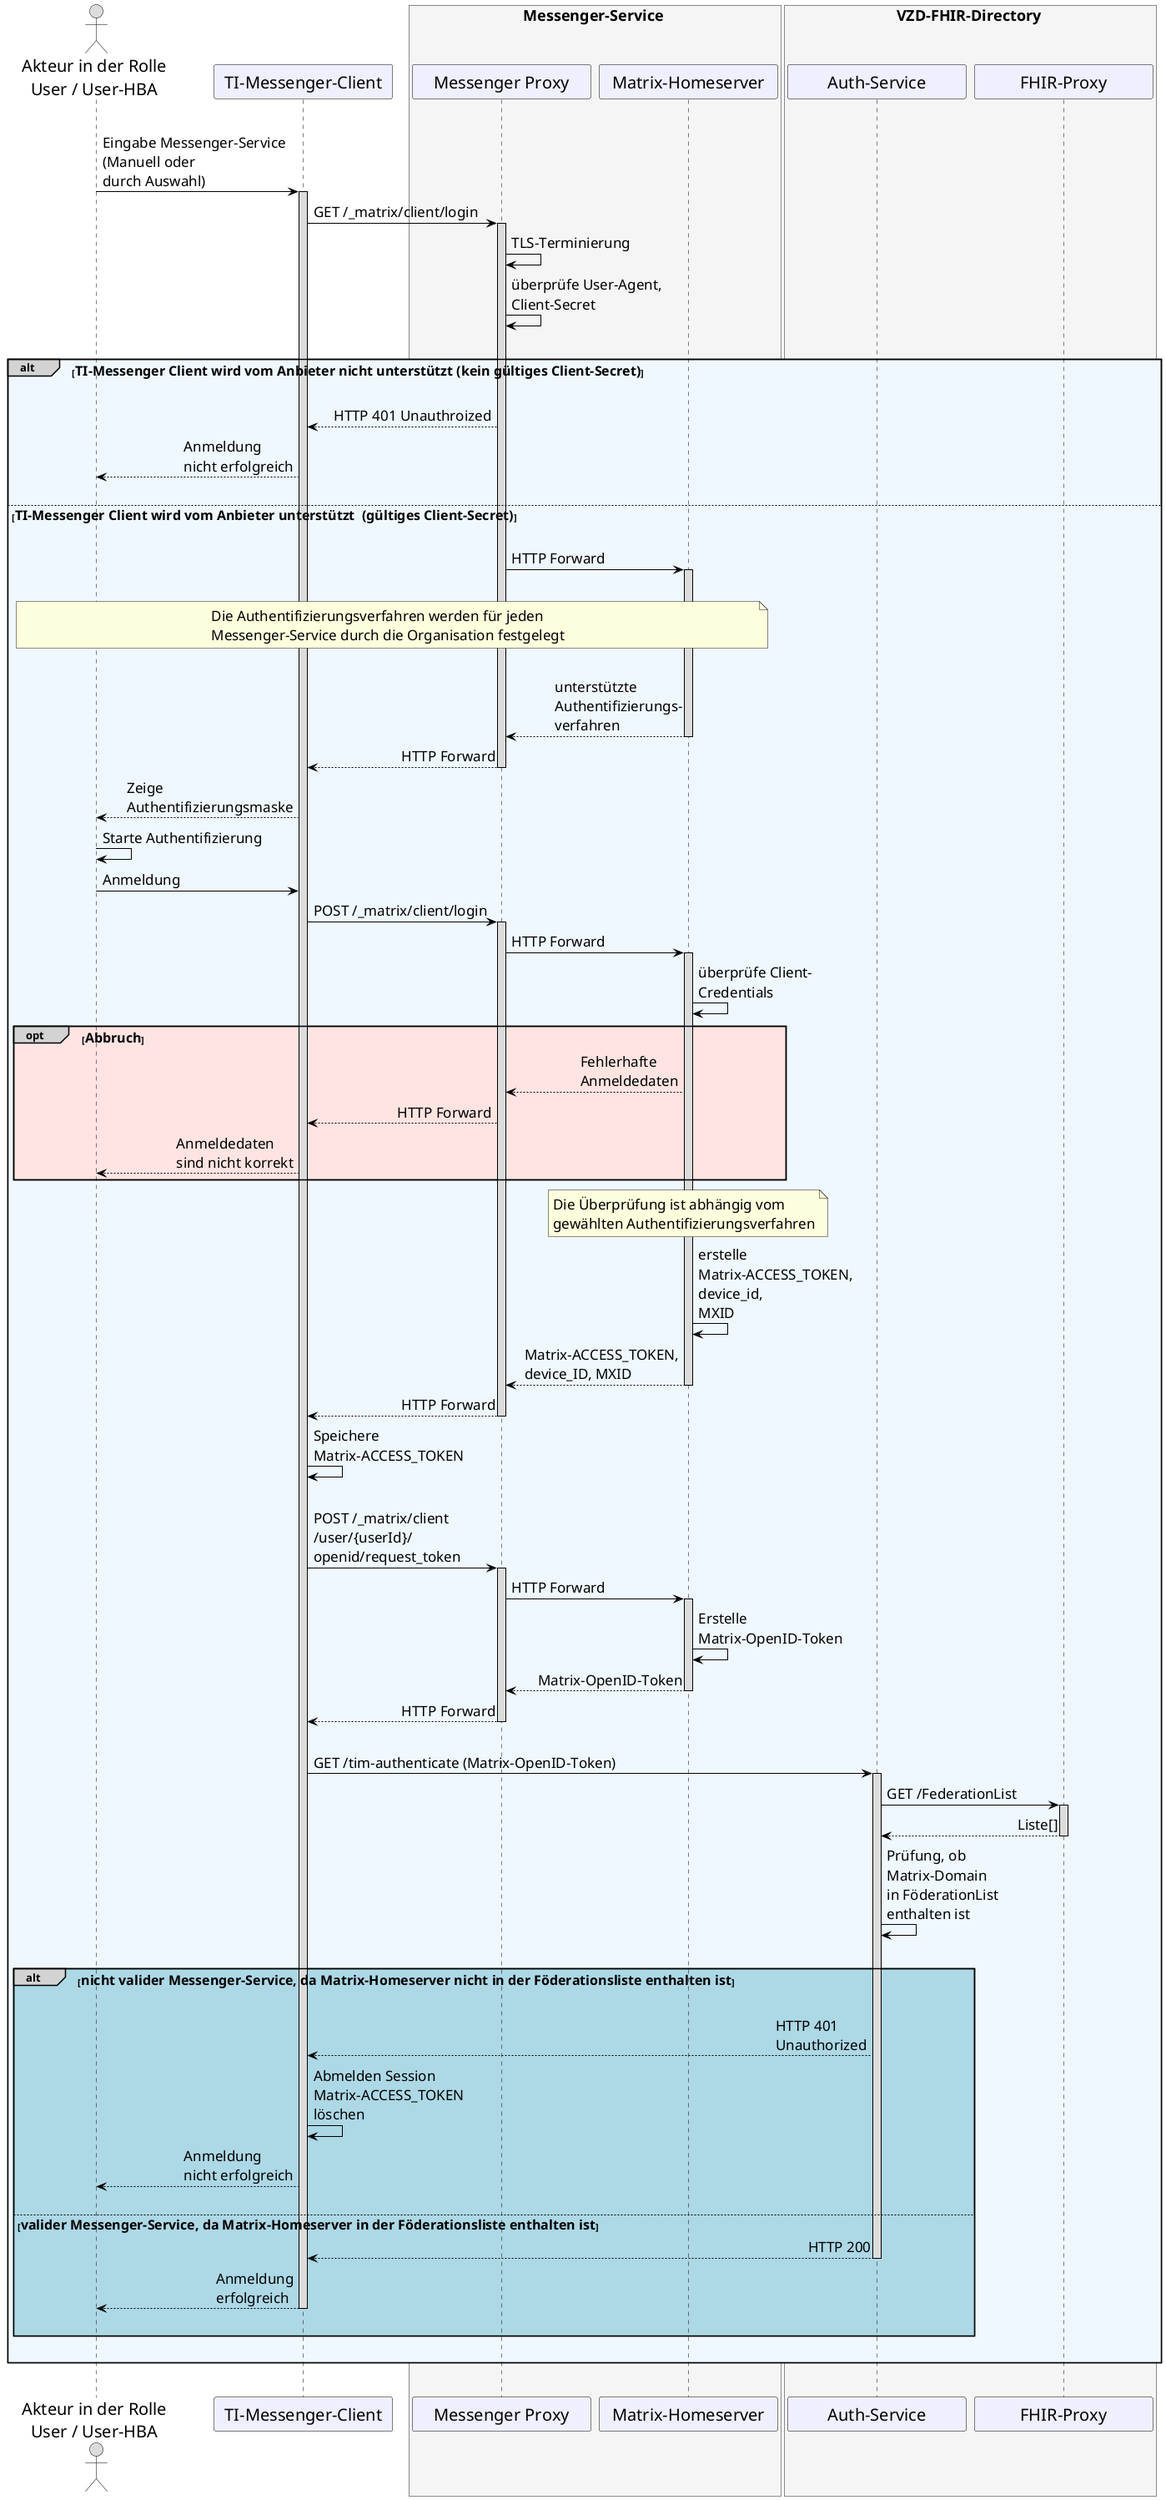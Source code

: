 /' 
# TI-Messenger 1.1
# TI-Messenger-Dienst
# UC - 10057
# Sequence Diagram
# Name: Anmeldung eines Akteurs am Messenger-Service
'/

@startuml
skinparam sequenceMessageAlign direction
skinparam minClassWidth 200
skinparam BoxPadding 1
skinparam sequenceReferenceHeaderBackgroundColor palegreen
scale max 2048 width

skinparam sequence {
ArrowColor black
ArrowFontSize 17
ActorBorderColor black
LifeLineBorderColor black
LifeLineBackgroundColor Gainsboro

ParticipantBorderColor Motivation
ParticipantBackgroundColor Motivation
ParticipantFontName Impact
ParticipantFontSize 20
ParticipantFontColor black
ParticipantBorderColor Black
ParticipantBackgroundColor MOTIVATION

ActorBackgroundColor Gainsboro
ActorFontColor black
ActorFontSize 20
ActorFontName Aapex
}
    actor U as "Akteur in der Rolle\nUser / User-HBA"
    participant C as "TI-Messenger-Client"
    box <size:18>Messenger-Service</size> #WhiteSmoke
      participant MP as "Messenger Proxy"
      participant MH as "Matrix-Homeserver"
    end box
    box <size:18>VZD-FHIR-Directory</size> #WhiteSmoke
      participant Auth as "Auth-Service"
      participant FP as "FHIR-Proxy"
    end box

|||
  U->C: Eingabe Messenger-Service \n(Manuell oder \ndurch Auswahl)
    Activate C
  C->MP: GET /_matrix/client/login
    Activate MP
  MP->MP: TLS-Terminierung
  MP->MP: überprüfe User-Agent, \nClient-Secret

|||
alt#LightGrey #AliceBlue <size:16>TI-Messenger Client wird vom Anbieter nicht unterstützt (kein gültiges Client-Secret)</size>
|||  

  MP-->C: HTTP 401 Unauthroized
  C-->U: Anmeldung \nnicht erfolgreich
  
    |||  
    else <size:16>TI-Messenger Client wird vom Anbieter unterstützt  (gültiges Client-Secret)</size>
    |||

  MP->MH: HTTP Forward
   Activate MH

|||
note over U, MH: <size:17>Die Authentifizierungsverfahren werden für jeden \n<size:17>Messenger-Service durch die Organisation festgelegt</size>
|||

  MH-->MP: unterstützte \nAuthentifizierungs-\nverfahren
    Deactivate MH
  MP-->C: HTTP Forward
    Deactivate MP
  C-->U: Zeige \nAuthentifizierungsmaske
  U->U: Starte Authentifizierung
  U->C: Anmeldung
  C->MP: POST /_matrix/client/login
    Activate MP

    
    MP->MH: HTTP Forward
      Activate MH
    MH->MH: überprüfe Client-\nCredentials
    opt#LightGrey #MistyRose <size:16>Abbruch</size>
      MH-->MP:Fehlerhafte \nAnmeldedaten 
      MP-->C: HTTP Forward
      C-->U: Anmeldedaten \nsind nicht korrekt
    end
    
    note over MH, MH: <size:17>Die Überprüfung ist abhängig vom \n<size:17>gewählten Authentifizierungsverfahren</size>
    
    MH->MH: erstelle \nMatrix-ACCESS_TOKEN, \ndevice_id, \nMXID
    MH-->MP: Matrix-ACCESS_TOKEN, \ndevice_ID, MXID
      Deactivate MH
    MP-->C: HTTP Forward
      Deactivate MP
    C->C: Speichere \nMatrix-ACCESS_TOKEN
    
    |||
    C->MP: POST /_matrix/client\n/user/{userId}/\nopenid/request_token
      Activate MP
    MP->MH: HTTP Forward
      Activate MH
    MH->MH: Erstelle \nMatrix-OpenID-Token
    MH-->MP: Matrix-OpenID-Token
      Deactivate MH
    MP-->C: HTTP Forward
      Deactivate MP
    
    |||
    C->Auth: GET /tim-authenticate (Matrix-OpenID-Token)
      Activate Auth
    Auth->FP: GET /FederationList
      Activate FP
    FP-->Auth: Liste[]
      Deactivate FP
    Auth->Auth: Prüfung, ob \nMatrix-Domain \nin FöderationList \nenthalten ist

      |||
      alt#LightGrey #LightBlue <size:16>nicht valider Messenger-Service, da Matrix-Homeserver nicht in der Föderationsliste enthalten ist</size>
      |||  

        Auth-->C: HTTP 401 \nUnauthorized 
          Deactivate FP
        C->C: Abmelden Session \nMatrix-ACCESS_TOKEN \nlöschen
        C-->U: Anmeldung \nnicht erfolgreich
        
        |||
        else <size:16>valider Messenger-Service, da Matrix-Homeserver in der Föderationsliste enthalten ist</size>
          Auth-->C: HTTP 200
            Deactivate Auth
          C-->U: Anmeldung \nerfolgreich
            Deactivate C
          |||

      end  
      |||
end
|||

@enduml
